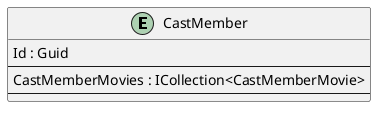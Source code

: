 @startuml

entity CastMember {
    Id : Guid
    --
    CastMemberMovies : ICollection<CastMemberMovie>
    ' CastMemberKeyCodePlaceholder
    --
    ' CastMemberPropertyCodePlaceholder
}

' EntityCodePlaceholder

' RelationshipCodePlaceholder

@enduml
